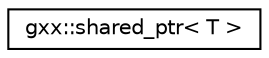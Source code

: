 digraph "Graphical Class Hierarchy"
{
  edge [fontname="Helvetica",fontsize="10",labelfontname="Helvetica",labelfontsize="10"];
  node [fontname="Helvetica",fontsize="10",shape=record];
  rankdir="LR";
  Node1 [label="gxx::shared_ptr\< T \>",height=0.2,width=0.4,color="black", fillcolor="white", style="filled",URL="$classgxx_1_1shared__ptr.html"];
}
